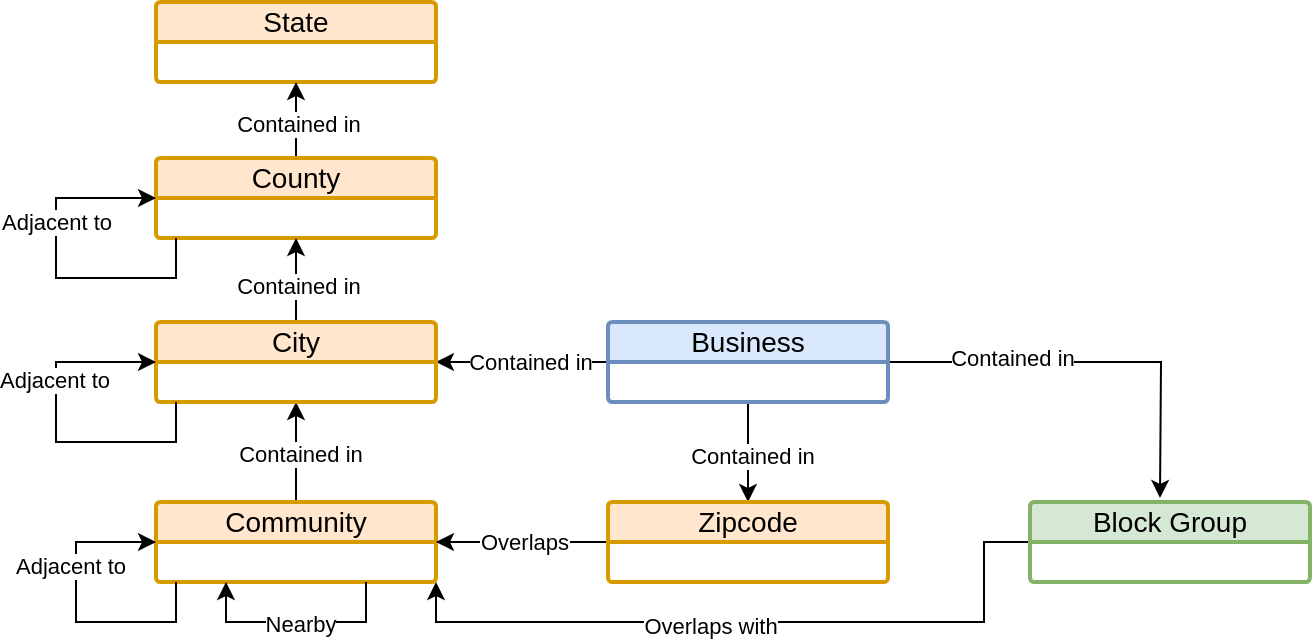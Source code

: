 <mxfile version="28.2.7">
  <diagram name="Page-1" id="0uYfxuU2VXsjchKUQEnz">
    <mxGraphModel dx="780" dy="548" grid="0" gridSize="10" guides="1" tooltips="1" connect="1" arrows="1" fold="1" page="1" pageScale="1" pageWidth="850" pageHeight="1100" math="0" shadow="0">
      <root>
        <mxCell id="0" />
        <mxCell id="1" parent="0" />
        <mxCell id="bR2u_YXjK_KDFNOWD7C4-36" style="edgeStyle=orthogonalEdgeStyle;rounded=0;orthogonalLoop=1;jettySize=auto;html=1;exitX=0.5;exitY=1;exitDx=0;exitDy=0;entryX=0.5;entryY=0;entryDx=0;entryDy=0;" edge="1" parent="1" source="5bau3K2kAVYW9KvDwNTE-1" target="bR2u_YXjK_KDFNOWD7C4-8">
          <mxGeometry relative="1" as="geometry" />
        </mxCell>
        <mxCell id="bR2u_YXjK_KDFNOWD7C4-37" value="Contained in" style="edgeLabel;html=1;align=center;verticalAlign=middle;resizable=0;points=[];" vertex="1" connectable="0" parent="bR2u_YXjK_KDFNOWD7C4-36">
          <mxGeometry x="0.074" y="2" relative="1" as="geometry">
            <mxPoint as="offset" />
          </mxGeometry>
        </mxCell>
        <mxCell id="bR2u_YXjK_KDFNOWD7C4-39" style="edgeStyle=orthogonalEdgeStyle;rounded=0;orthogonalLoop=1;jettySize=auto;html=1;exitX=1;exitY=0.5;exitDx=0;exitDy=0;" edge="1" parent="1" source="5bau3K2kAVYW9KvDwNTE-1">
          <mxGeometry relative="1" as="geometry">
            <mxPoint x="692" y="468" as="targetPoint" />
          </mxGeometry>
        </mxCell>
        <mxCell id="bR2u_YXjK_KDFNOWD7C4-40" value="Contained in" style="edgeLabel;html=1;align=center;verticalAlign=middle;resizable=0;points=[];" vertex="1" connectable="0" parent="bR2u_YXjK_KDFNOWD7C4-39">
          <mxGeometry x="0.292" y="-1" relative="1" as="geometry">
            <mxPoint x="-70" y="-3" as="offset" />
          </mxGeometry>
        </mxCell>
        <mxCell id="bR2u_YXjK_KDFNOWD7C4-41" style="edgeStyle=orthogonalEdgeStyle;rounded=0;orthogonalLoop=1;jettySize=auto;html=1;exitX=0;exitY=0.5;exitDx=0;exitDy=0;entryX=1;entryY=0.5;entryDx=0;entryDy=0;" edge="1" parent="1" source="5bau3K2kAVYW9KvDwNTE-1" target="bR2u_YXjK_KDFNOWD7C4-7">
          <mxGeometry relative="1" as="geometry" />
        </mxCell>
        <mxCell id="bR2u_YXjK_KDFNOWD7C4-42" value="Contained in" style="edgeLabel;html=1;align=center;verticalAlign=middle;resizable=0;points=[];" vertex="1" connectable="0" parent="bR2u_YXjK_KDFNOWD7C4-41">
          <mxGeometry x="-0.086" relative="1" as="geometry">
            <mxPoint as="offset" />
          </mxGeometry>
        </mxCell>
        <mxCell id="5bau3K2kAVYW9KvDwNTE-1" value="Business" style="swimlane;childLayout=stackLayout;horizontal=1;startSize=20;horizontalStack=0;rounded=1;fontSize=14;fontStyle=0;strokeWidth=2;resizeParent=0;resizeLast=1;shadow=0;dashed=0;align=center;arcSize=4;whiteSpace=wrap;html=1;fillColor=#dae8fc;strokeColor=#6c8ebf;" parent="1" vertex="1">
          <mxGeometry x="416" y="380" width="140" height="40" as="geometry" />
        </mxCell>
        <mxCell id="bR2u_YXjK_KDFNOWD7C4-1" value="State" style="swimlane;childLayout=stackLayout;horizontal=1;startSize=20;horizontalStack=0;rounded=1;fontSize=14;fontStyle=0;strokeWidth=2;resizeParent=0;resizeLast=1;shadow=0;dashed=0;align=center;arcSize=4;whiteSpace=wrap;html=1;fillColor=#ffe6cc;strokeColor=#d79b00;" vertex="1" parent="1">
          <mxGeometry x="190" y="220" width="140" height="40" as="geometry" />
        </mxCell>
        <mxCell id="bR2u_YXjK_KDFNOWD7C4-10" style="edgeStyle=orthogonalEdgeStyle;rounded=0;orthogonalLoop=1;jettySize=auto;html=1;exitX=0.5;exitY=0;exitDx=0;exitDy=0;entryX=0.5;entryY=1;entryDx=0;entryDy=0;" edge="1" parent="1" source="bR2u_YXjK_KDFNOWD7C4-3" target="bR2u_YXjK_KDFNOWD7C4-7">
          <mxGeometry relative="1" as="geometry" />
        </mxCell>
        <mxCell id="bR2u_YXjK_KDFNOWD7C4-11" value="Contained in" style="edgeLabel;html=1;align=center;verticalAlign=middle;resizable=0;points=[];" vertex="1" connectable="0" parent="bR2u_YXjK_KDFNOWD7C4-10">
          <mxGeometry x="-0.05" y="-2" relative="1" as="geometry">
            <mxPoint as="offset" />
          </mxGeometry>
        </mxCell>
        <mxCell id="bR2u_YXjK_KDFNOWD7C4-3" value="Community" style="swimlane;childLayout=stackLayout;horizontal=1;startSize=20;horizontalStack=0;rounded=1;fontSize=14;fontStyle=0;strokeWidth=2;resizeParent=0;resizeLast=1;shadow=0;dashed=0;align=center;arcSize=4;whiteSpace=wrap;html=1;fillColor=#ffe6cc;strokeColor=#d79b00;" vertex="1" parent="1">
          <mxGeometry x="190" y="470" width="140" height="40" as="geometry" />
        </mxCell>
        <mxCell id="bR2u_YXjK_KDFNOWD7C4-20" style="edgeStyle=orthogonalEdgeStyle;rounded=0;orthogonalLoop=1;jettySize=auto;html=1;exitX=0.5;exitY=0;exitDx=0;exitDy=0;entryX=0.5;entryY=1;entryDx=0;entryDy=0;" edge="1" parent="1" source="bR2u_YXjK_KDFNOWD7C4-4" target="bR2u_YXjK_KDFNOWD7C4-1">
          <mxGeometry relative="1" as="geometry" />
        </mxCell>
        <mxCell id="bR2u_YXjK_KDFNOWD7C4-21" value="Contained in" style="edgeLabel;html=1;align=center;verticalAlign=middle;resizable=0;points=[];" vertex="1" connectable="0" parent="bR2u_YXjK_KDFNOWD7C4-20">
          <mxGeometry x="-0.1" y="-1" relative="1" as="geometry">
            <mxPoint as="offset" />
          </mxGeometry>
        </mxCell>
        <mxCell id="bR2u_YXjK_KDFNOWD7C4-4" value="County" style="swimlane;childLayout=stackLayout;horizontal=1;startSize=20;horizontalStack=0;rounded=1;fontSize=14;fontStyle=0;strokeWidth=2;resizeParent=0;resizeLast=1;shadow=0;dashed=0;align=center;arcSize=4;whiteSpace=wrap;html=1;fillColor=#ffe6cc;strokeColor=#d79b00;" vertex="1" parent="1">
          <mxGeometry x="190" y="298" width="140" height="40" as="geometry" />
        </mxCell>
        <mxCell id="bR2u_YXjK_KDFNOWD7C4-44" style="edgeStyle=orthogonalEdgeStyle;rounded=0;orthogonalLoop=1;jettySize=auto;html=1;exitX=0;exitY=0.5;exitDx=0;exitDy=0;entryX=1;entryY=1;entryDx=0;entryDy=0;" edge="1" parent="1" source="bR2u_YXjK_KDFNOWD7C4-5" target="bR2u_YXjK_KDFNOWD7C4-3">
          <mxGeometry relative="1" as="geometry">
            <Array as="points">
              <mxPoint x="604" y="490" />
              <mxPoint x="604" y="530" />
              <mxPoint x="330" y="530" />
            </Array>
          </mxGeometry>
        </mxCell>
        <mxCell id="bR2u_YXjK_KDFNOWD7C4-45" value="Overlaps with" style="edgeLabel;html=1;align=center;verticalAlign=middle;resizable=0;points=[];" vertex="1" connectable="0" parent="bR2u_YXjK_KDFNOWD7C4-44">
          <mxGeometry x="0.12" y="2" relative="1" as="geometry">
            <mxPoint as="offset" />
          </mxGeometry>
        </mxCell>
        <mxCell id="bR2u_YXjK_KDFNOWD7C4-5" value="Block Group" style="swimlane;childLayout=stackLayout;horizontal=1;startSize=20;horizontalStack=0;rounded=1;fontSize=14;fontStyle=0;strokeWidth=2;resizeParent=0;resizeLast=1;shadow=0;dashed=0;align=center;arcSize=4;whiteSpace=wrap;html=1;fillColor=#d5e8d4;strokeColor=#82b366;" vertex="1" parent="1">
          <mxGeometry x="627" y="470" width="140" height="40" as="geometry" />
        </mxCell>
        <mxCell id="bR2u_YXjK_KDFNOWD7C4-22" style="edgeStyle=orthogonalEdgeStyle;rounded=0;orthogonalLoop=1;jettySize=auto;html=1;exitX=0.5;exitY=0;exitDx=0;exitDy=0;entryX=0.5;entryY=1;entryDx=0;entryDy=0;" edge="1" parent="1" source="bR2u_YXjK_KDFNOWD7C4-7" target="bR2u_YXjK_KDFNOWD7C4-4">
          <mxGeometry relative="1" as="geometry" />
        </mxCell>
        <mxCell id="bR2u_YXjK_KDFNOWD7C4-23" value="Contained in" style="edgeLabel;html=1;align=center;verticalAlign=middle;resizable=0;points=[];" vertex="1" connectable="0" parent="bR2u_YXjK_KDFNOWD7C4-22">
          <mxGeometry x="-0.143" y="-1" relative="1" as="geometry">
            <mxPoint as="offset" />
          </mxGeometry>
        </mxCell>
        <mxCell id="bR2u_YXjK_KDFNOWD7C4-7" value="City" style="swimlane;childLayout=stackLayout;horizontal=1;startSize=20;horizontalStack=0;rounded=1;fontSize=14;fontStyle=0;strokeWidth=2;resizeParent=0;resizeLast=1;shadow=0;dashed=0;align=center;arcSize=4;whiteSpace=wrap;html=1;fillColor=#ffe6cc;strokeColor=#d79b00;" vertex="1" parent="1">
          <mxGeometry x="190" y="380" width="140" height="40" as="geometry" />
        </mxCell>
        <mxCell id="bR2u_YXjK_KDFNOWD7C4-16" style="edgeStyle=orthogonalEdgeStyle;rounded=0;orthogonalLoop=1;jettySize=auto;html=1;exitX=0;exitY=0.5;exitDx=0;exitDy=0;entryX=1;entryY=0.5;entryDx=0;entryDy=0;" edge="1" parent="1" source="bR2u_YXjK_KDFNOWD7C4-8" target="bR2u_YXjK_KDFNOWD7C4-3">
          <mxGeometry relative="1" as="geometry" />
        </mxCell>
        <mxCell id="bR2u_YXjK_KDFNOWD7C4-17" value="Overlaps" style="edgeLabel;html=1;align=center;verticalAlign=middle;resizable=0;points=[];" vertex="1" connectable="0" parent="bR2u_YXjK_KDFNOWD7C4-16">
          <mxGeometry x="-0.011" relative="1" as="geometry">
            <mxPoint as="offset" />
          </mxGeometry>
        </mxCell>
        <mxCell id="bR2u_YXjK_KDFNOWD7C4-8" value="Zipcode" style="swimlane;childLayout=stackLayout;horizontal=1;startSize=20;horizontalStack=0;rounded=1;fontSize=14;fontStyle=0;strokeWidth=2;resizeParent=0;resizeLast=1;shadow=0;dashed=0;align=center;arcSize=4;whiteSpace=wrap;html=1;fillColor=#ffe6cc;strokeColor=#d79b00;" vertex="1" parent="1">
          <mxGeometry x="416" y="470" width="140" height="40" as="geometry" />
        </mxCell>
        <mxCell id="bR2u_YXjK_KDFNOWD7C4-27" style="edgeStyle=orthogonalEdgeStyle;rounded=0;orthogonalLoop=1;jettySize=auto;html=1;entryX=0;entryY=0.5;entryDx=0;entryDy=0;" edge="1" parent="1" target="bR2u_YXjK_KDFNOWD7C4-4">
          <mxGeometry relative="1" as="geometry">
            <mxPoint x="200" y="338" as="sourcePoint" />
            <Array as="points">
              <mxPoint x="200" y="338" />
              <mxPoint x="200" y="358" />
              <mxPoint x="140" y="358" />
              <mxPoint x="140" y="318" />
            </Array>
          </mxGeometry>
        </mxCell>
        <mxCell id="bR2u_YXjK_KDFNOWD7C4-29" value="Adjacent to" style="edgeLabel;html=1;align=center;verticalAlign=middle;resizable=0;points=[];" vertex="1" connectable="0" parent="bR2u_YXjK_KDFNOWD7C4-27">
          <mxGeometry x="0.272" relative="1" as="geometry">
            <mxPoint as="offset" />
          </mxGeometry>
        </mxCell>
        <mxCell id="bR2u_YXjK_KDFNOWD7C4-28" style="edgeStyle=orthogonalEdgeStyle;rounded=0;orthogonalLoop=1;jettySize=auto;html=1;entryX=0;entryY=0.5;entryDx=0;entryDy=0;" edge="1" parent="1" target="bR2u_YXjK_KDFNOWD7C4-7">
          <mxGeometry relative="1" as="geometry">
            <mxPoint x="200" y="420" as="sourcePoint" />
            <Array as="points">
              <mxPoint x="200" y="440" />
              <mxPoint x="140" y="440" />
              <mxPoint x="140" y="400" />
            </Array>
          </mxGeometry>
        </mxCell>
        <mxCell id="bR2u_YXjK_KDFNOWD7C4-30" value="Adjacent to" style="edgeLabel;html=1;align=center;verticalAlign=middle;resizable=0;points=[];" vertex="1" connectable="0" parent="bR2u_YXjK_KDFNOWD7C4-28">
          <mxGeometry x="0.303" y="1" relative="1" as="geometry">
            <mxPoint as="offset" />
          </mxGeometry>
        </mxCell>
        <mxCell id="bR2u_YXjK_KDFNOWD7C4-31" style="edgeStyle=orthogonalEdgeStyle;rounded=0;orthogonalLoop=1;jettySize=auto;html=1;entryX=0;entryY=0.5;entryDx=0;entryDy=0;" edge="1" parent="1" target="bR2u_YXjK_KDFNOWD7C4-3">
          <mxGeometry relative="1" as="geometry">
            <mxPoint x="200" y="510" as="sourcePoint" />
            <Array as="points">
              <mxPoint x="200" y="510" />
              <mxPoint x="200" y="530" />
              <mxPoint x="150" y="530" />
              <mxPoint x="150" y="490" />
            </Array>
          </mxGeometry>
        </mxCell>
        <mxCell id="bR2u_YXjK_KDFNOWD7C4-32" value="Adjacent to" style="edgeLabel;html=1;align=center;verticalAlign=middle;resizable=0;points=[];" vertex="1" connectable="0" parent="bR2u_YXjK_KDFNOWD7C4-31">
          <mxGeometry x="0.314" y="3" relative="1" as="geometry">
            <mxPoint as="offset" />
          </mxGeometry>
        </mxCell>
        <mxCell id="bR2u_YXjK_KDFNOWD7C4-34" style="edgeStyle=orthogonalEdgeStyle;rounded=0;orthogonalLoop=1;jettySize=auto;html=1;exitX=0.75;exitY=1;exitDx=0;exitDy=0;entryX=0.25;entryY=1;entryDx=0;entryDy=0;" edge="1" parent="1" source="bR2u_YXjK_KDFNOWD7C4-3" target="bR2u_YXjK_KDFNOWD7C4-3">
          <mxGeometry relative="1" as="geometry" />
        </mxCell>
        <mxCell id="bR2u_YXjK_KDFNOWD7C4-35" value="Nearby" style="edgeLabel;html=1;align=center;verticalAlign=middle;resizable=0;points=[];" vertex="1" connectable="0" parent="bR2u_YXjK_KDFNOWD7C4-34">
          <mxGeometry x="-0.036" y="1" relative="1" as="geometry">
            <mxPoint as="offset" />
          </mxGeometry>
        </mxCell>
      </root>
    </mxGraphModel>
  </diagram>
</mxfile>
